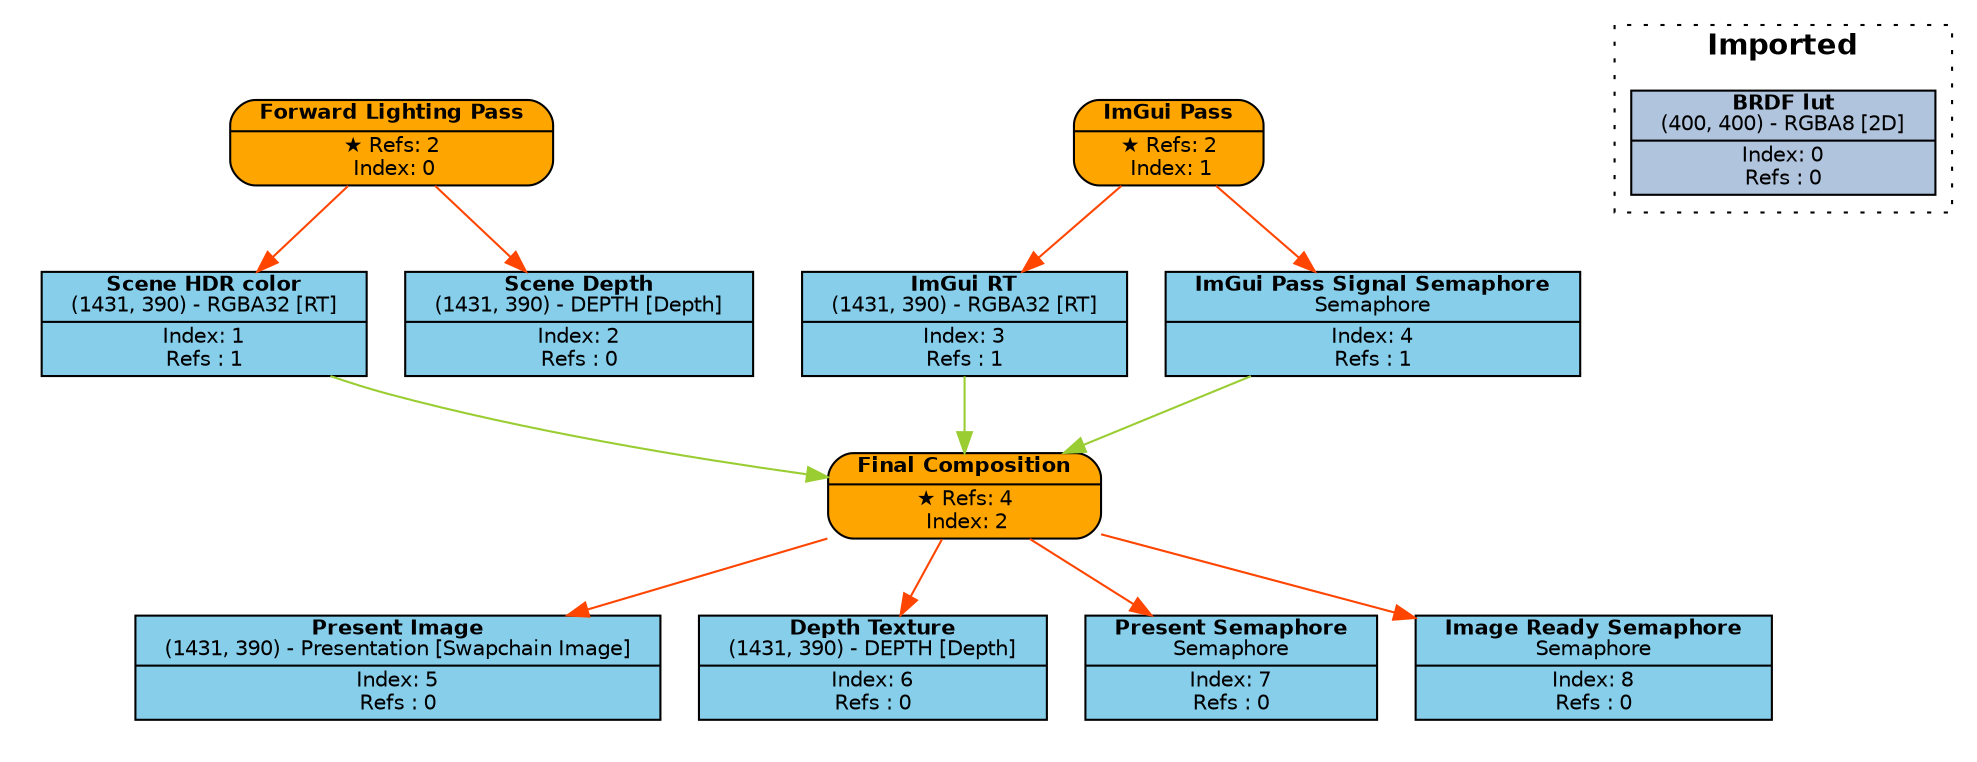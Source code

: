 digraph FrameGraph {
graph [style=invis, rankdir="TB" ordering=out, splines=spline]
node [shape=record, fontname="helvetica", fontsize=10, margin="0.2,0.03"]

P0 [label=<{ {<B>Forward Lighting Pass</B>} | {&#x2605; Refs: 2<BR/> Index: 0} }> style="rounded,filled", fillcolor=orange]
P1 [label=<{ {<B>ImGui Pass</B>} | {&#x2605; Refs: 2<BR/> Index: 1} }> style="rounded,filled", fillcolor=orange]
P2 [label=<{ {<B>Final Composition</B>} | {&#x2605; Refs: 4<BR/> Index: 2} }> style="rounded,filled", fillcolor=orange]

R0_1 [label=<{ {<B>BRDF lut</B><BR/>(400, 400) - RGBA8 [2D]} | {Index: 0<BR/>Refs : 0} }> style=filled, fillcolor=lightsteelblue]
R1_1 [label=<{ {<B>Scene HDR color</B><BR/>(1431, 390) - RGBA32 [RT]} | {Index: 1<BR/>Refs : 1} }> style=filled, fillcolor=skyblue]
R2_1 [label=<{ {<B>Scene Depth</B><BR/>(1431, 390) - DEPTH [Depth]} | {Index: 2<BR/>Refs : 0} }> style=filled, fillcolor=skyblue]
R3_1 [label=<{ {<B>ImGui RT</B><BR/>(1431, 390) - RGBA32 [RT]} | {Index: 3<BR/>Refs : 1} }> style=filled, fillcolor=skyblue]
R4_1 [label=<{ {<B>ImGui Pass Signal Semaphore</B><BR/>Semaphore} | {Index: 4<BR/>Refs : 1} }> style=filled, fillcolor=skyblue]
R5_1 [label=<{ {<B>Present Image</B><BR/>(1431, 390) - Presentation [Swapchain Image]} | {Index: 5<BR/>Refs : 0} }> style=filled, fillcolor=skyblue]
R6_1 [label=<{ {<B>Depth Texture</B><BR/>(1431, 390) - DEPTH [Depth]} | {Index: 6<BR/>Refs : 0} }> style=filled, fillcolor=skyblue]
R7_1 [label=<{ {<B>Present Semaphore</B><BR/>Semaphore} | {Index: 7<BR/>Refs : 0} }> style=filled, fillcolor=skyblue]
R8_1 [label=<{ {<B>Image Ready Semaphore</B><BR/>Semaphore} | {Index: 8<BR/>Refs : 0} }> style=filled, fillcolor=skyblue]

P0 -> { R1_1 R2_1 } [color=orangered]
P1 -> { R3_1 R4_1 } [color=orangered]
P2 -> { R5_1 R6_1 R7_1 R8_1 } [color=orangered]

R0_1 -> { } [color=olivedrab3]
R1_1 -> { P2 } [color=olivedrab3]
R2_1 -> { } [color=olivedrab3]
R3_1 -> { P2 } [color=olivedrab3]
R4_1 -> { P2 } [color=olivedrab3]
R5_1 -> { } [color=olivedrab3]
R6_1 -> { } [color=olivedrab3]
R7_1 -> { } [color=olivedrab3]
R8_1 -> { } [color=olivedrab3]

subgraph cluster_0 {
P0 R1_1 R2_1 
}
subgraph cluster_1 {
P1 R3_1 R4_1 
}
subgraph cluster_2 {
P2 R5_1 R6_1 R7_1 R8_1 
}

subgraph cluster_imported_resources {
graph [style=dotted, fontname="helvetica", label=< <B>Imported</B> >]
R0_1 
}

}
